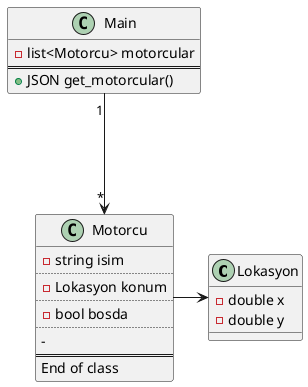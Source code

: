@startuml
class Lokasyon{
 ' https://support.google.com/maps/answer/18539?co=GENIE.Platform%3DDesktop&hl=en
  - double x
  - double y
}
Motorcu -> Lokasyon
class Motorcu{
  - string isim
  ..
  - Lokasyon konum
  ..
  - bool bosda
  ..
  -
  ==
  End of class
}
Main "1" ---> "*" Motorcu
class Main{
  - list<Motorcu> motorcular
  ==
  + JSON get_motorcular()
}
@enduml